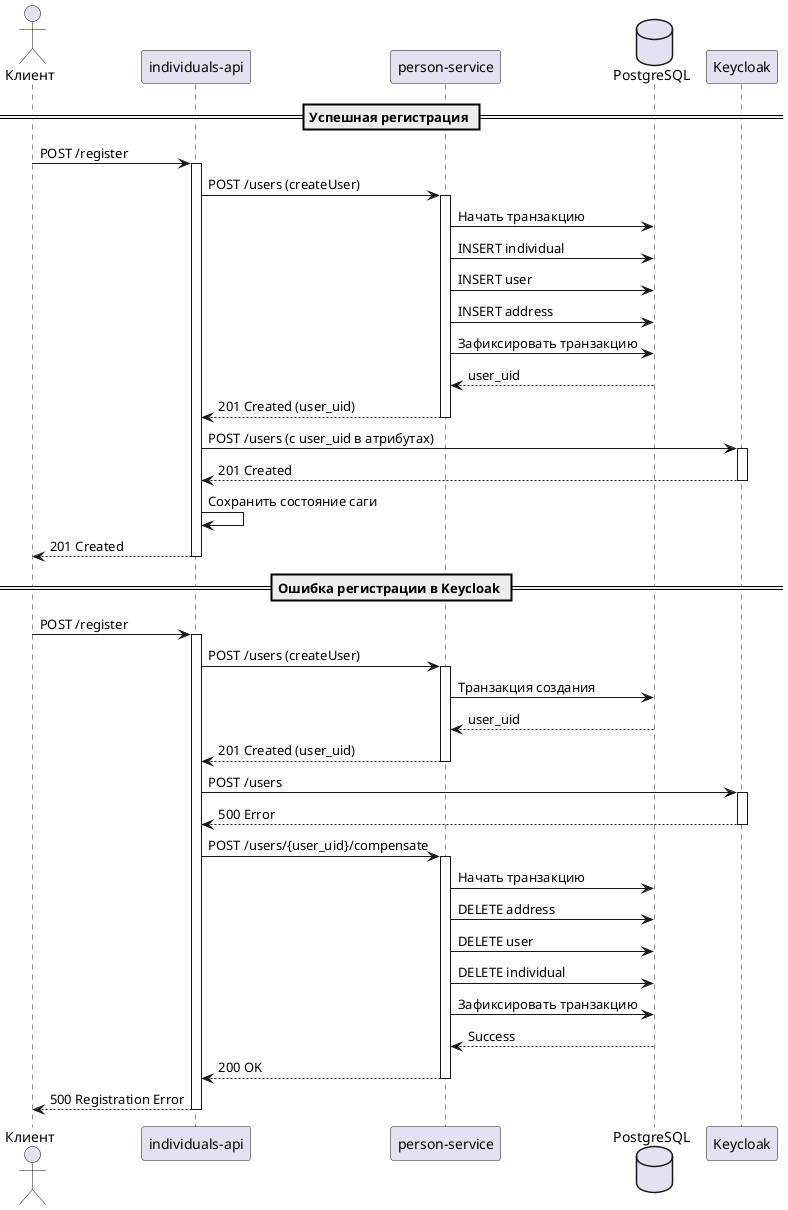 @startuml
actor Клиент
participant "individuals-api" as API
participant "person-service" as PersonService
database "PostgreSQL" as DB
participant "Keycloak" as Keycloak

== Успешная регистрация ==

Клиент -> API: POST /register
activate API

API -> PersonService: POST /users (createUser)
activate PersonService
PersonService -> DB: Начать транзакцию
PersonService -> DB: INSERT individual
PersonService -> DB: INSERT user
PersonService -> DB: INSERT address
PersonService -> DB: Зафиксировать транзакцию
DB --> PersonService: user_uid
PersonService --> API: 201 Created (user_uid)
deactivate PersonService

API -> Keycloak: POST /users (с user_uid в атрибутах)
activate Keycloak
Keycloak --> API: 201 Created
deactivate Keycloak

API -> API: Сохранить состояние саги
API --> Клиент: 201 Created
deactivate API

== Ошибка регистрации в Keycloak ==

Клиент -> API: POST /register
activate API

API -> PersonService: POST /users (createUser)
activate PersonService
PersonService -> DB: Транзакция создания
DB --> PersonService: user_uid
PersonService --> API: 201 Created (user_uid)
deactivate PersonService

API -> Keycloak: POST /users
activate Keycloak
Keycloak --> API: 500 Error
deactivate Keycloak

API -> PersonService: POST /users/{user_uid}/compensate
activate PersonService
PersonService -> DB: Начать транзакцию
PersonService -> DB: DELETE address
PersonService -> DB: DELETE user
PersonService -> DB: DELETE individual
PersonService -> DB: Зафиксировать транзакцию
DB --> PersonService: Success
PersonService --> API: 200 OK
deactivate PersonService

API --> Клиент: 500 Registration Error
deactivate API

@enduml